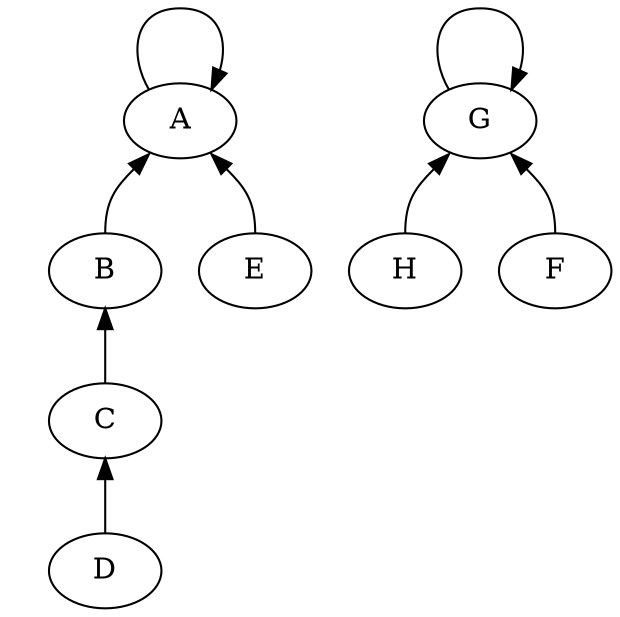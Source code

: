 digraph {
    1 [style=invisible; fixedsize=true; width=0; height=0;];
    2 [style=invisible; fixedsize=true; width=0; height=0;];
    3 [style=invisible; fixedsize=true; width=0; height=0;];
    4 [style=invisible; fixedsize=true; width=0; height=0;];
    1 -> 2 -> 3 -> 4 [syle=invisible; penwidth=0; arrowsize=0;];
    rankdir = TB;
    A:nw -> A:ne
    B:n -> A:sw
    C:n -> B:s
    D:n -> C:s
    E:n -> A:se
    G:nw -> G:ne
    F:n -> G:se
    H:n -> G:sw
    {rank = same; rankdir=LR; 1; A; G;}
    {rank = same; rankdir=LR; 2; B; E; F; H;}
    {rank = same; rankdir=LR; 3; C;}
    {rank = same; rankdir=LR; 4; D;}
}
